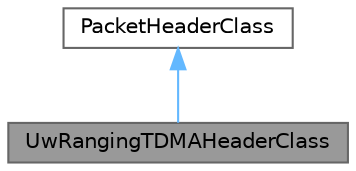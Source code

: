 digraph "UwRangingTDMAHeaderClass"
{
 // LATEX_PDF_SIZE
  bgcolor="transparent";
  edge [fontname=Helvetica,fontsize=10,labelfontname=Helvetica,labelfontsize=10];
  node [fontname=Helvetica,fontsize=10,shape=box,height=0.2,width=0.4];
  Node1 [id="Node000001",label="UwRangingTDMAHeaderClass",height=0.2,width=0.4,color="gray40", fillcolor="grey60", style="filled", fontcolor="black",tooltip="Class that describe the Header of a PT_UWRANGING_TDMA packet."];
  Node2 -> Node1 [id="edge1_Node000001_Node000002",dir="back",color="steelblue1",style="solid",tooltip=" "];
  Node2 [id="Node000002",label="PacketHeaderClass",height=0.2,width=0.4,color="gray40", fillcolor="white", style="filled",tooltip=" "];
}
